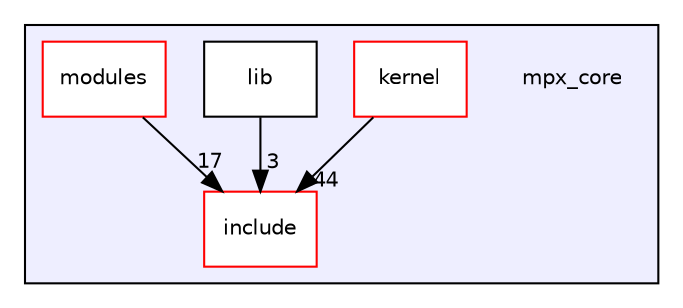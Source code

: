 digraph "/home/loudish/modustus-cs450/mpx-spring2017-modestus/mpx_core" {
  compound=true
  node [ fontsize="10", fontname="Helvetica"];
  edge [ labelfontsize="10", labelfontname="Helvetica"];
  subgraph clusterdir_c7d74c6d2b184af75c765a147f90e5a0 {
    graph [ bgcolor="#eeeeff", pencolor="black", label="" URL="dir_c7d74c6d2b184af75c765a147f90e5a0.html"];
    dir_c7d74c6d2b184af75c765a147f90e5a0 [shape=plaintext label="mpx_core"];
    dir_2b2cfc5bbf2f7ab54aab1325e138d170 [shape=box label="include" color="red" fillcolor="white" style="filled" URL="dir_2b2cfc5bbf2f7ab54aab1325e138d170.html"];
    dir_4f9ae5e26222695c680b311488e00d67 [shape=box label="kernel" color="red" fillcolor="white" style="filled" URL="dir_4f9ae5e26222695c680b311488e00d67.html"];
    dir_85050832ce5e39fbdac1710c24253896 [shape=box label="lib" color="black" fillcolor="white" style="filled" URL="dir_85050832ce5e39fbdac1710c24253896.html"];
    dir_a6b7560d91d85e776e1ad77161c04894 [shape=box label="modules" color="red" fillcolor="white" style="filled" URL="dir_a6b7560d91d85e776e1ad77161c04894.html"];
  }
  dir_4f9ae5e26222695c680b311488e00d67->dir_2b2cfc5bbf2f7ab54aab1325e138d170 [headlabel="44", labeldistance=1.5 headhref="dir_000004_000001.html"];
  dir_85050832ce5e39fbdac1710c24253896->dir_2b2cfc5bbf2f7ab54aab1325e138d170 [headlabel="3", labeldistance=1.5 headhref="dir_000007_000001.html"];
  dir_a6b7560d91d85e776e1ad77161c04894->dir_2b2cfc5bbf2f7ab54aab1325e138d170 [headlabel="17", labeldistance=1.5 headhref="dir_000008_000001.html"];
}
